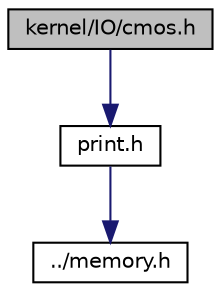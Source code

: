 digraph "kernel/IO/cmos.h"
{
  edge [fontname="Helvetica",fontsize="10",labelfontname="Helvetica",labelfontsize="10"];
  node [fontname="Helvetica",fontsize="10",shape=record];
  Node1 [label="kernel/IO/cmos.h",height=0.2,width=0.4,color="black", fillcolor="grey75", style="filled", fontcolor="black"];
  Node1 -> Node2 [color="midnightblue",fontsize="10",style="solid",fontname="Helvetica"];
  Node2 [label="print.h",height=0.2,width=0.4,color="black", fillcolor="white", style="filled",URL="$print_8h.html"];
  Node2 -> Node3 [color="midnightblue",fontsize="10",style="solid",fontname="Helvetica"];
  Node3 [label="../memory.h",height=0.2,width=0.4,color="black", fillcolor="white", style="filled",URL="$memory_8h.html"];
}
